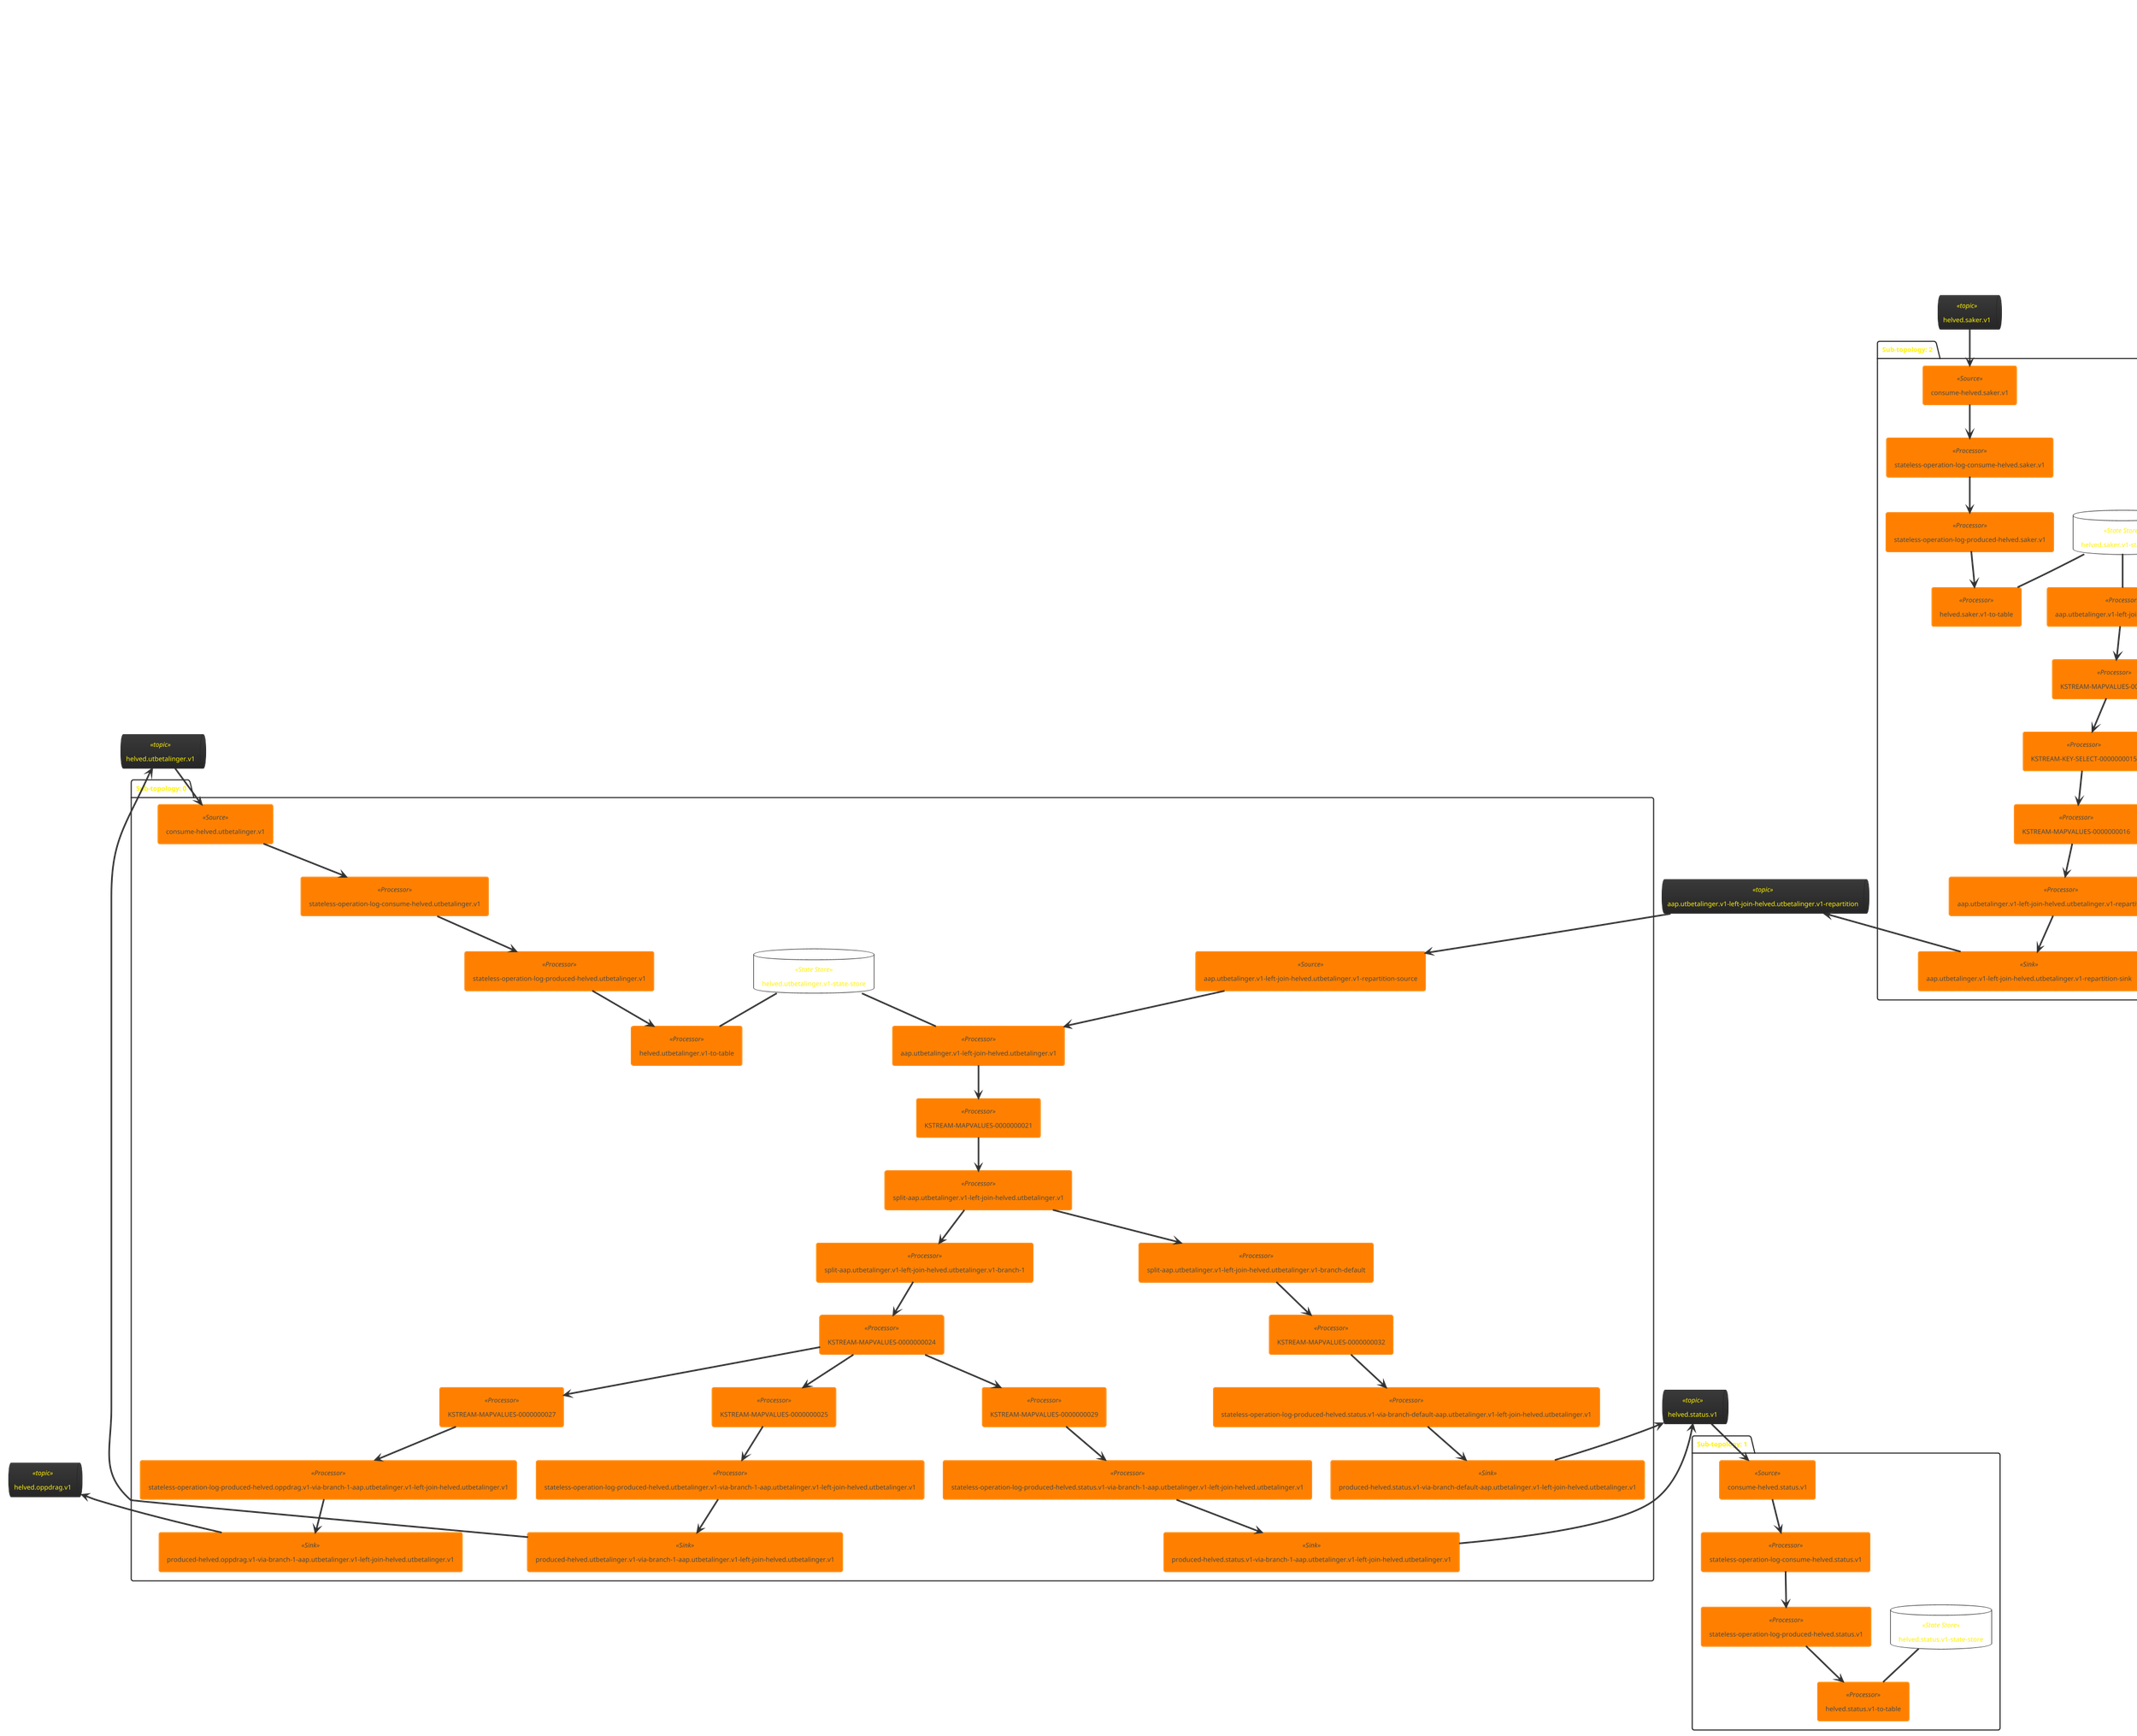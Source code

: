 @startuml
!theme black-knight
queue "helved.oppdrag.v1" <<topic>> as helved_oppdrag_v1
queue "helved.status.v1" <<topic>> as helved_status_v1
queue "helved.utbetalinger.v1" <<topic>> as helved_utbetalinger_v1
queue "aap.utbetalinger.v1-left-join-helved.utbetalinger.v1-repartition" <<topic>> as aap_utbetalinger_v1_left_join_helved_utbetalinger_v1_repartition
queue "aap.utbetalinger.v1-left-join-helved.saker.v1-repartition" <<topic>> as aap_utbetalinger_v1_left_join_helved_saker_v1_repartition
queue "helved.saker.v1" <<topic>> as helved_saker_v1
queue "aap.utbetalinger.v1" <<topic>> as aap_utbetalinger_v1
package "Sub-topology: 0" {
	database "helved.utbetalinger.v1-state-store" <<State Store>> as helved_utbetalinger_v1_state_store
	agent "aap.utbetalinger.v1-left-join-helved.utbetalinger.v1-repartition-source" <<Source>> as aap_utbetalinger_v1_left_join_helved_utbetalinger_v1_repartition_source
	agent "aap.utbetalinger.v1-left-join-helved.utbetalinger.v1" <<Processor>> as aap_utbetalinger_v1_left_join_helved_utbetalinger_v1
	agent "KSTREAM-MAPVALUES-0000000021" <<Processor>> as KSTREAM_MAPVALUES_0000000021
	agent "split-aap.utbetalinger.v1-left-join-helved.utbetalinger.v1" <<Processor>> as split_aap_utbetalinger_v1_left_join_helved_utbetalinger_v1
	agent "split-aap.utbetalinger.v1-left-join-helved.utbetalinger.v1-branch-1" <<Processor>> as split_aap_utbetalinger_v1_left_join_helved_utbetalinger_v1_branch_1
	agent "KSTREAM-MAPVALUES-0000000024" <<Processor>> as KSTREAM_MAPVALUES_0000000024
	agent "consume-helved.utbetalinger.v1" <<Source>> as consume_helved_utbetalinger_v1
	agent "split-aap.utbetalinger.v1-left-join-helved.utbetalinger.v1-branch-default" <<Processor>> as split_aap_utbetalinger_v1_left_join_helved_utbetalinger_v1_branch_default
	agent "KSTREAM-MAPVALUES-0000000025" <<Processor>> as KSTREAM_MAPVALUES_0000000025
	agent "KSTREAM-MAPVALUES-0000000027" <<Processor>> as KSTREAM_MAPVALUES_0000000027
	agent "KSTREAM-MAPVALUES-0000000029" <<Processor>> as KSTREAM_MAPVALUES_0000000029
	agent "KSTREAM-MAPVALUES-0000000032" <<Processor>> as KSTREAM_MAPVALUES_0000000032
	agent "stateless-operation-log-consume-helved.utbetalinger.v1" <<Processor>> as stateless_operation_log_consume_helved_utbetalinger_v1
	agent "stateless-operation-log-produced-helved.oppdrag.v1-via-branch-1-aap.utbetalinger.v1-left-join-helved.utbetalinger.v1" <<Processor>> as stateless_operation_log_produced_helved_oppdrag_v1_via_branch_1_aap_utbetalinger_v1_left_join_helved_utbetalinger_v1
	agent "stateless-operation-log-produced-helved.status.v1-via-branch-1-aap.utbetalinger.v1-left-join-helved.utbetalinger.v1" <<Processor>> as stateless_operation_log_produced_helved_status_v1_via_branch_1_aap_utbetalinger_v1_left_join_helved_utbetalinger_v1
	agent "stateless-operation-log-produced-helved.status.v1-via-branch-default-aap.utbetalinger.v1-left-join-helved.utbetalinger.v1" <<Processor>> as stateless_operation_log_produced_helved_status_v1_via_branch_default_aap_utbetalinger_v1_left_join_helved_utbetalinger_v1
	agent "stateless-operation-log-produced-helved.utbetalinger.v1" <<Processor>> as stateless_operation_log_produced_helved_utbetalinger_v1
	agent "stateless-operation-log-produced-helved.utbetalinger.v1-via-branch-1-aap.utbetalinger.v1-left-join-helved.utbetalinger.v1" <<Processor>> as stateless_operation_log_produced_helved_utbetalinger_v1_via_branch_1_aap_utbetalinger_v1_left_join_helved_utbetalinger_v1
	agent "helved.utbetalinger.v1-to-table" <<Processor>> as helved_utbetalinger_v1_to_table
	agent "produced-helved.oppdrag.v1-via-branch-1-aap.utbetalinger.v1-left-join-helved.utbetalinger.v1" <<Sink>> as produced_helved_oppdrag_v1_via_branch_1_aap_utbetalinger_v1_left_join_helved_utbetalinger_v1
	agent "produced-helved.status.v1-via-branch-1-aap.utbetalinger.v1-left-join-helved.utbetalinger.v1" <<Sink>> as produced_helved_status_v1_via_branch_1_aap_utbetalinger_v1_left_join_helved_utbetalinger_v1
	agent "produced-helved.status.v1-via-branch-default-aap.utbetalinger.v1-left-join-helved.utbetalinger.v1" <<Sink>> as produced_helved_status_v1_via_branch_default_aap_utbetalinger_v1_left_join_helved_utbetalinger_v1
	agent "produced-helved.utbetalinger.v1-via-branch-1-aap.utbetalinger.v1-left-join-helved.utbetalinger.v1" <<Sink>> as produced_helved_utbetalinger_v1_via_branch_1_aap_utbetalinger_v1_left_join_helved_utbetalinger_v1
	aap_utbetalinger_v1_left_join_helved_utbetalinger_v1_repartition --> aap_utbetalinger_v1_left_join_helved_utbetalinger_v1_repartition_source
	helved_utbetalinger_v1_state_store -- aap_utbetalinger_v1_left_join_helved_utbetalinger_v1
	helved_utbetalinger_v1 --> consume_helved_utbetalinger_v1
	helved_utbetalinger_v1_state_store -- helved_utbetalinger_v1_to_table
	helved_oppdrag_v1 <-- produced_helved_oppdrag_v1_via_branch_1_aap_utbetalinger_v1_left_join_helved_utbetalinger_v1
	helved_status_v1 <-- produced_helved_status_v1_via_branch_1_aap_utbetalinger_v1_left_join_helved_utbetalinger_v1
	helved_status_v1 <-- produced_helved_status_v1_via_branch_default_aap_utbetalinger_v1_left_join_helved_utbetalinger_v1
	helved_utbetalinger_v1 <-- produced_helved_utbetalinger_v1_via_branch_1_aap_utbetalinger_v1_left_join_helved_utbetalinger_v1
	aap_utbetalinger_v1_left_join_helved_utbetalinger_v1_repartition_source --> aap_utbetalinger_v1_left_join_helved_utbetalinger_v1
	aap_utbetalinger_v1_left_join_helved_utbetalinger_v1 --> KSTREAM_MAPVALUES_0000000021
	KSTREAM_MAPVALUES_0000000021 --> split_aap_utbetalinger_v1_left_join_helved_utbetalinger_v1
	split_aap_utbetalinger_v1_left_join_helved_utbetalinger_v1 --> split_aap_utbetalinger_v1_left_join_helved_utbetalinger_v1_branch_1
	split_aap_utbetalinger_v1_left_join_helved_utbetalinger_v1 --> split_aap_utbetalinger_v1_left_join_helved_utbetalinger_v1_branch_default
	split_aap_utbetalinger_v1_left_join_helved_utbetalinger_v1_branch_1 --> KSTREAM_MAPVALUES_0000000024
	KSTREAM_MAPVALUES_0000000024 --> KSTREAM_MAPVALUES_0000000025
	KSTREAM_MAPVALUES_0000000024 --> KSTREAM_MAPVALUES_0000000027
	KSTREAM_MAPVALUES_0000000024 --> KSTREAM_MAPVALUES_0000000029
	consume_helved_utbetalinger_v1 --> stateless_operation_log_consume_helved_utbetalinger_v1
	split_aap_utbetalinger_v1_left_join_helved_utbetalinger_v1_branch_default --> KSTREAM_MAPVALUES_0000000032
	KSTREAM_MAPVALUES_0000000025 --> stateless_operation_log_produced_helved_utbetalinger_v1_via_branch_1_aap_utbetalinger_v1_left_join_helved_utbetalinger_v1
	KSTREAM_MAPVALUES_0000000027 --> stateless_operation_log_produced_helved_oppdrag_v1_via_branch_1_aap_utbetalinger_v1_left_join_helved_utbetalinger_v1
	KSTREAM_MAPVALUES_0000000029 --> stateless_operation_log_produced_helved_status_v1_via_branch_1_aap_utbetalinger_v1_left_join_helved_utbetalinger_v1
	KSTREAM_MAPVALUES_0000000032 --> stateless_operation_log_produced_helved_status_v1_via_branch_default_aap_utbetalinger_v1_left_join_helved_utbetalinger_v1
	stateless_operation_log_consume_helved_utbetalinger_v1 --> stateless_operation_log_produced_helved_utbetalinger_v1
	stateless_operation_log_produced_helved_oppdrag_v1_via_branch_1_aap_utbetalinger_v1_left_join_helved_utbetalinger_v1 --> produced_helved_oppdrag_v1_via_branch_1_aap_utbetalinger_v1_left_join_helved_utbetalinger_v1
	stateless_operation_log_produced_helved_status_v1_via_branch_1_aap_utbetalinger_v1_left_join_helved_utbetalinger_v1 --> produced_helved_status_v1_via_branch_1_aap_utbetalinger_v1_left_join_helved_utbetalinger_v1
	stateless_operation_log_produced_helved_status_v1_via_branch_default_aap_utbetalinger_v1_left_join_helved_utbetalinger_v1 --> produced_helved_status_v1_via_branch_default_aap_utbetalinger_v1_left_join_helved_utbetalinger_v1
	stateless_operation_log_produced_helved_utbetalinger_v1 --> helved_utbetalinger_v1_to_table
	stateless_operation_log_produced_helved_utbetalinger_v1_via_branch_1_aap_utbetalinger_v1_left_join_helved_utbetalinger_v1 --> produced_helved_utbetalinger_v1_via_branch_1_aap_utbetalinger_v1_left_join_helved_utbetalinger_v1
}
package "Sub-topology: 1" {
	database "helved.status.v1-state-store" <<State Store>> as helved_status_v1_state_store
	agent "consume-helved.status.v1" <<Source>> as consume_helved_status_v1
	agent "stateless-operation-log-consume-helved.status.v1" <<Processor>> as stateless_operation_log_consume_helved_status_v1
	agent "stateless-operation-log-produced-helved.status.v1" <<Processor>> as stateless_operation_log_produced_helved_status_v1
	agent "helved.status.v1-to-table" <<Processor>> as helved_status_v1_to_table
	helved_status_v1 --> consume_helved_status_v1
	helved_status_v1_state_store -- helved_status_v1_to_table
	consume_helved_status_v1 --> stateless_operation_log_consume_helved_status_v1
	stateless_operation_log_consume_helved_status_v1 --> stateless_operation_log_produced_helved_status_v1
	stateless_operation_log_produced_helved_status_v1 --> helved_status_v1_to_table
}
package "Sub-topology: 2" {
	database "helved.saker.v1-state-store" <<State Store>> as helved_saker_v1_state_store
	agent "aap.utbetalinger.v1-left-join-helved.saker.v1-repartition-source" <<Source>> as aap_utbetalinger_v1_left_join_helved_saker_v1_repartition_source
	agent "aap.utbetalinger.v1-left-join-helved.saker.v1" <<Processor>> as aap_utbetalinger_v1_left_join_helved_saker_v1
	agent "KSTREAM-MAPVALUES-0000000014" <<Processor>> as KSTREAM_MAPVALUES_0000000014
	agent "KSTREAM-KEY-SELECT-0000000015" <<Processor>> as KSTREAM_KEY_SELECT_0000000015
	agent "consume-helved.saker.v1" <<Source>> as consume_helved_saker_v1
	agent "KSTREAM-MAPVALUES-0000000016" <<Processor>> as KSTREAM_MAPVALUES_0000000016
	agent "stateless-operation-log-consume-helved.saker.v1" <<Processor>> as stateless_operation_log_consume_helved_saker_v1
	agent "aap.utbetalinger.v1-left-join-helved.utbetalinger.v1-repartition-filter" <<Processor>> as aap_utbetalinger_v1_left_join_helved_utbetalinger_v1_repartition_filter
	agent "stateless-operation-log-produced-helved.saker.v1" <<Processor>> as stateless_operation_log_produced_helved_saker_v1
	agent "aap.utbetalinger.v1-left-join-helved.utbetalinger.v1-repartition-sink" <<Sink>> as aap_utbetalinger_v1_left_join_helved_utbetalinger_v1_repartition_sink
	agent "helved.saker.v1-to-table" <<Processor>> as helved_saker_v1_to_table
	aap_utbetalinger_v1_left_join_helved_saker_v1_repartition --> aap_utbetalinger_v1_left_join_helved_saker_v1_repartition_source
	helved_saker_v1_state_store -- aap_utbetalinger_v1_left_join_helved_saker_v1
	helved_saker_v1 --> consume_helved_saker_v1
	aap_utbetalinger_v1_left_join_helved_utbetalinger_v1_repartition <-- aap_utbetalinger_v1_left_join_helved_utbetalinger_v1_repartition_sink
	helved_saker_v1_state_store -- helved_saker_v1_to_table
	aap_utbetalinger_v1_left_join_helved_saker_v1_repartition_source --> aap_utbetalinger_v1_left_join_helved_saker_v1
	aap_utbetalinger_v1_left_join_helved_saker_v1 --> KSTREAM_MAPVALUES_0000000014
	KSTREAM_MAPVALUES_0000000014 --> KSTREAM_KEY_SELECT_0000000015
	KSTREAM_KEY_SELECT_0000000015 --> KSTREAM_MAPVALUES_0000000016
	consume_helved_saker_v1 --> stateless_operation_log_consume_helved_saker_v1
	KSTREAM_MAPVALUES_0000000016 --> aap_utbetalinger_v1_left_join_helved_utbetalinger_v1_repartition_filter
	stateless_operation_log_consume_helved_saker_v1 --> stateless_operation_log_produced_helved_saker_v1
	aap_utbetalinger_v1_left_join_helved_utbetalinger_v1_repartition_filter --> aap_utbetalinger_v1_left_join_helved_utbetalinger_v1_repartition_sink
	stateless_operation_log_produced_helved_saker_v1 --> helved_saker_v1_to_table
}
package "Sub-topology: 3" {
	agent "consume-aap.utbetalinger.v1" <<Source>> as consume_aap_utbetalinger_v1
	agent "stateless-operation-log-consume-aap.utbetalinger.v1" <<Processor>> as stateless_operation_log_consume_aap_utbetalinger_v1
	agent "skip-aap.utbetalinger.v1-tombstone" <<Processor>> as skip_aap_utbetalinger_v1_tombstone
	agent "KSTREAM-MAPVALUES-0000000008" <<Processor>> as KSTREAM_MAPVALUES_0000000008
	agent "KSTREAM-KEY-SELECT-0000000009" <<Processor>> as KSTREAM_KEY_SELECT_0000000009
	agent "aap.utbetalinger.v1-left-join-helved.saker.v1-repartition-filter" <<Processor>> as aap_utbetalinger_v1_left_join_helved_saker_v1_repartition_filter
	agent "aap.utbetalinger.v1-left-join-helved.saker.v1-repartition-sink" <<Sink>> as aap_utbetalinger_v1_left_join_helved_saker_v1_repartition_sink
	aap_utbetalinger_v1 --> consume_aap_utbetalinger_v1
	aap_utbetalinger_v1_left_join_helved_saker_v1_repartition <-- aap_utbetalinger_v1_left_join_helved_saker_v1_repartition_sink
	consume_aap_utbetalinger_v1 --> stateless_operation_log_consume_aap_utbetalinger_v1
	stateless_operation_log_consume_aap_utbetalinger_v1 --> skip_aap_utbetalinger_v1_tombstone
	skip_aap_utbetalinger_v1_tombstone --> KSTREAM_MAPVALUES_0000000008
	KSTREAM_MAPVALUES_0000000008 --> KSTREAM_KEY_SELECT_0000000009
	KSTREAM_KEY_SELECT_0000000009 --> aap_utbetalinger_v1_left_join_helved_saker_v1_repartition_filter
	aap_utbetalinger_v1_left_join_helved_saker_v1_repartition_filter --> aap_utbetalinger_v1_left_join_helved_saker_v1_repartition_sink
}
@enduml